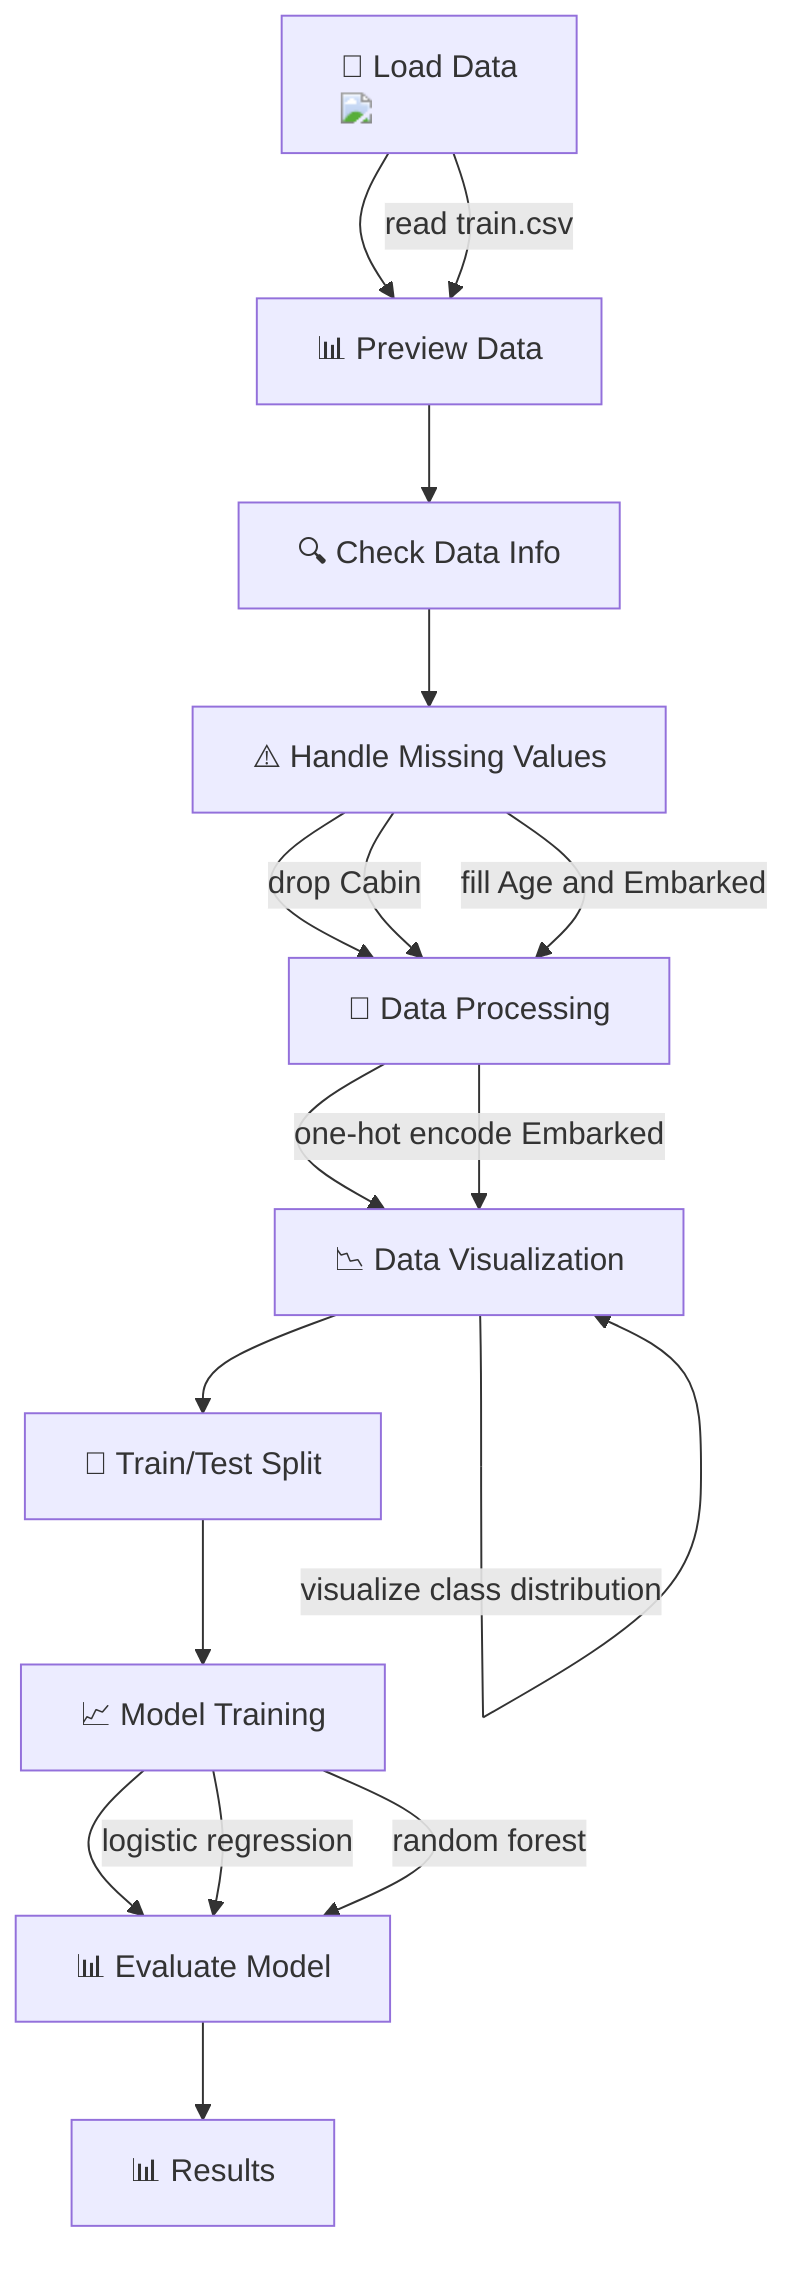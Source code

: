 flowchart TD
    A["📂 Load Data <img src='file.svg'/>"] --> B["📊 Preview Data"]
    B --> C["🔍 Check Data Info"]
    C --> D["⚠️ Handle Missing Values"]
    D --> E["🔧 Data Processing"]
    E --> F["📉 Data Visualization"]
    F --> G["🧠 Train/Test Split"]
    G --> H["📈 Model Training"]
    H --> I["📊 Evaluate Model"]
    I --> J["📊 Results"]
    
    A -->|read train.csv| B
    D -->|drop Cabin| E
    D -->|fill Age and Embarked| E
    E -->|one-hot encode Embarked| F
    F -->|visualize survival rate| F
    F -->|visualize gender count| F
    F -->|visualize class distribution| F
    H -->|logistic regression| I
    H -->|random forest| I